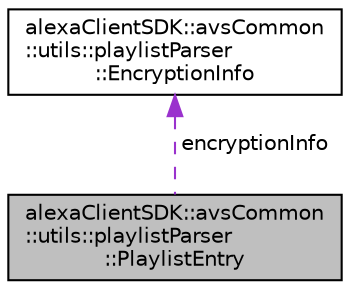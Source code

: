 digraph "alexaClientSDK::avsCommon::utils::playlistParser::PlaylistEntry"
{
  edge [fontname="Helvetica",fontsize="10",labelfontname="Helvetica",labelfontsize="10"];
  node [fontname="Helvetica",fontsize="10",shape=record];
  Node1 [label="alexaClientSDK::avsCommon\l::utils::playlistParser\l::PlaylistEntry",height=0.2,width=0.4,color="black", fillcolor="grey75", style="filled", fontcolor="black"];
  Node2 -> Node1 [dir="back",color="darkorchid3",fontsize="10",style="dashed",label=" encryptionInfo" ,fontname="Helvetica"];
  Node2 [label="alexaClientSDK::avsCommon\l::utils::playlistParser\l::EncryptionInfo",height=0.2,width=0.4,color="black", fillcolor="white", style="filled",URL="$structalexa_client_s_d_k_1_1avs_common_1_1utils_1_1playlist_parser_1_1_encryption_info.html"];
}
